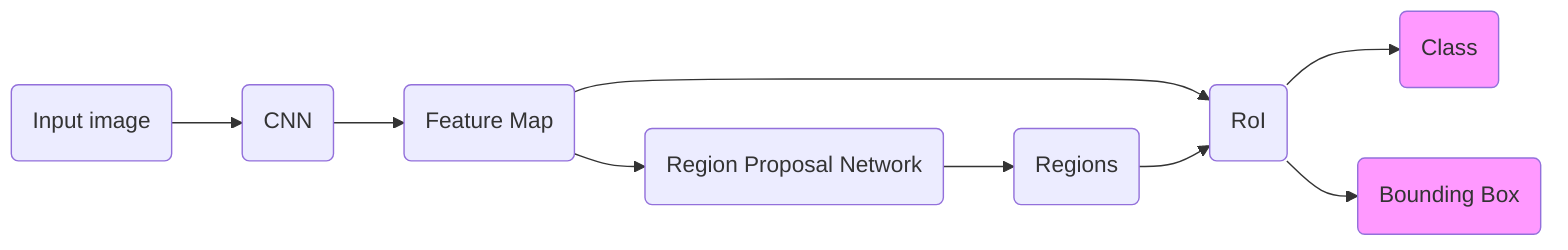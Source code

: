 graph LR

%% ...::: NODES :::...

input(Input image)
cnn(CNN)
feature_map(Feature Map)
rpn(Region Proposal Network)
regions(Regions)
roi(RoI)

clas(Class)
bounding_box(Bounding Box)

%% ...::: STYLING :::...

style clas fill:#f9f
style bounding_box fill:#f9f

%% ...::: FLOWS :::...

input-->cnn
cnn-->feature_map
feature_map-->rpn
rpn-->regions

feature_map-->roi
regions-->roi

roi-->clas
roi-->bounding_box